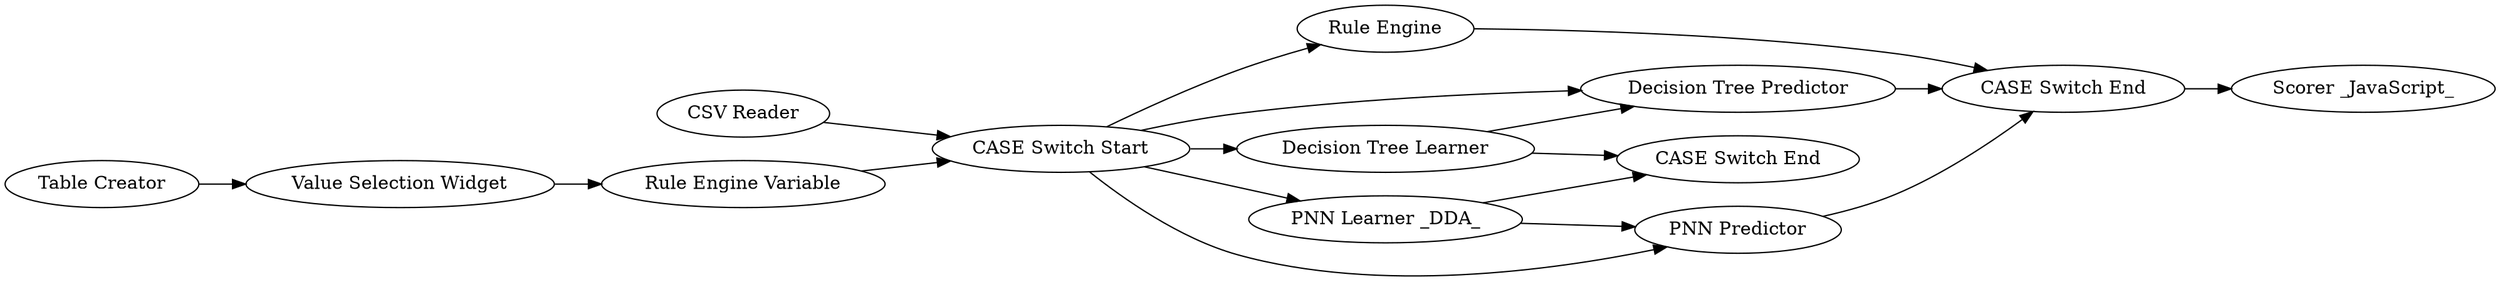digraph {
	"-3898942794074126947_62" [label="Rule Engine"]
	"-3898942794074126947_72" [label="CASE Switch End"]
	"-3898942794074126947_38" [label="Decision Tree Predictor"]
	"-3898942794074126947_39" [label="PNN Predictor"]
	"-3898942794074126947_57" [label="Table Creator"]
	"-3898942794074126947_69" [label="CSV Reader"]
	"-3898942794074126947_68" [label="Scorer _JavaScript_"]
	"-3898942794074126947_71" [label="CASE Switch End"]
	"-3898942794074126947_70" [label="CASE Switch Start"]
	"-3898942794074126947_65" [label="Rule Engine Variable"]
	"-3898942794074126947_28" [label="PNN Learner _DDA_"]
	"-3898942794074126947_67" [label="Value Selection Widget"]
	"-3898942794074126947_58" [label="Decision Tree Learner"]
	"-3898942794074126947_58" -> "-3898942794074126947_72"
	"-3898942794074126947_67" -> "-3898942794074126947_65"
	"-3898942794074126947_28" -> "-3898942794074126947_72"
	"-3898942794074126947_70" -> "-3898942794074126947_39"
	"-3898942794074126947_58" -> "-3898942794074126947_38"
	"-3898942794074126947_70" -> "-3898942794074126947_28"
	"-3898942794074126947_70" -> "-3898942794074126947_58"
	"-3898942794074126947_39" -> "-3898942794074126947_71"
	"-3898942794074126947_57" -> "-3898942794074126947_67"
	"-3898942794074126947_69" -> "-3898942794074126947_70"
	"-3898942794074126947_62" -> "-3898942794074126947_71"
	"-3898942794074126947_65" -> "-3898942794074126947_70"
	"-3898942794074126947_28" -> "-3898942794074126947_39"
	"-3898942794074126947_71" -> "-3898942794074126947_68"
	"-3898942794074126947_38" -> "-3898942794074126947_71"
	"-3898942794074126947_70" -> "-3898942794074126947_38"
	"-3898942794074126947_70" -> "-3898942794074126947_62"
	rankdir=LR
}
